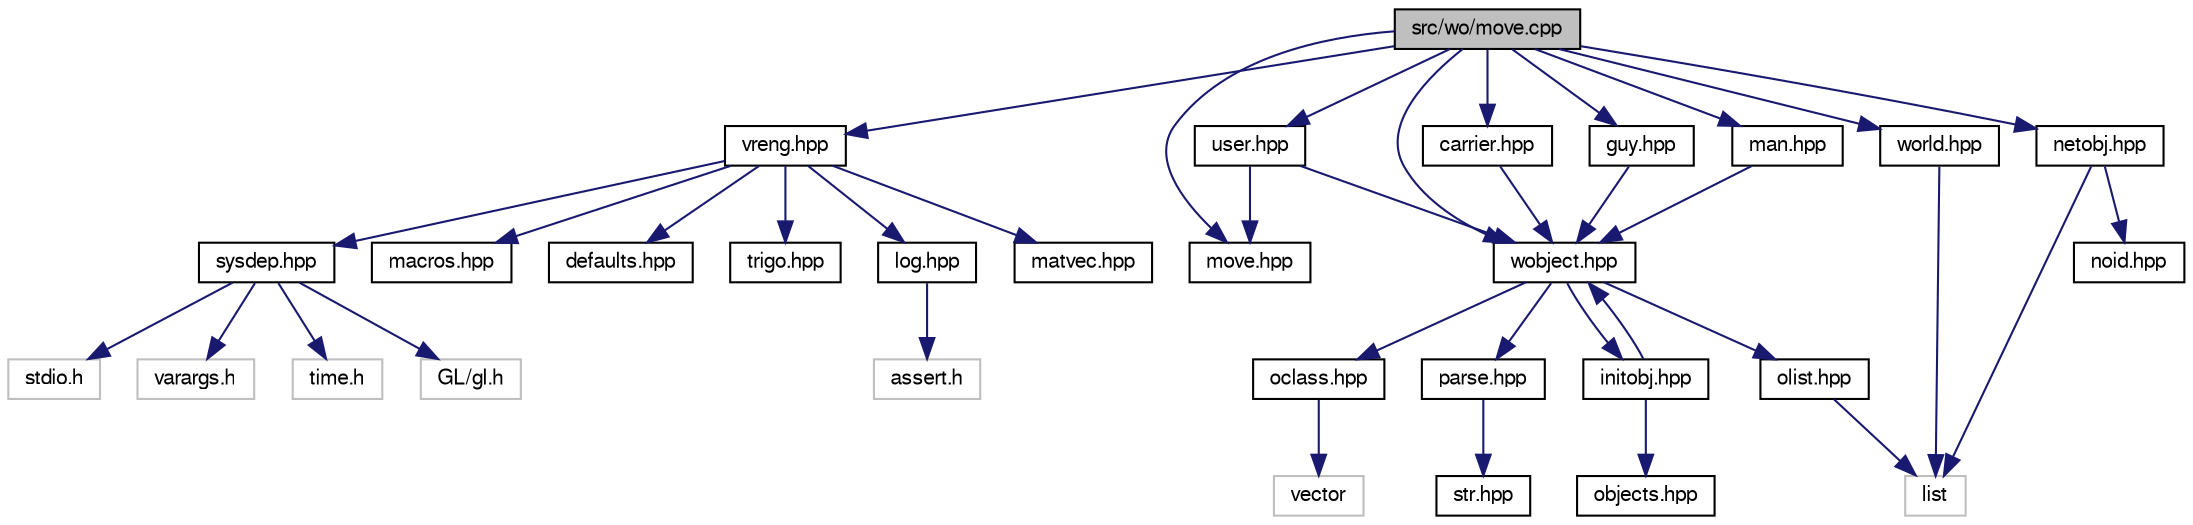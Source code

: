 digraph "src/wo/move.cpp"
{
 // LATEX_PDF_SIZE
  bgcolor="transparent";
  edge [fontname="FreeSans",fontsize="10",labelfontname="FreeSans",labelfontsize="10"];
  node [fontname="FreeSans",fontsize="10",shape=record];
  Node1 [label="src/wo/move.cpp",height=0.2,width=0.4,color="black", fillcolor="grey75", style="filled", fontcolor="black",tooltip=" "];
  Node1 -> Node2 [color="midnightblue",fontsize="10",style="solid",fontname="FreeSans"];
  Node2 [label="vreng.hpp",height=0.2,width=0.4,color="black",URL="$a00143.html",tooltip=" "];
  Node2 -> Node3 [color="midnightblue",fontsize="10",style="solid",fontname="FreeSans"];
  Node3 [label="sysdep.hpp",height=0.2,width=0.4,color="black",URL="$a00182.html",tooltip=" "];
  Node3 -> Node4 [color="midnightblue",fontsize="10",style="solid",fontname="FreeSans"];
  Node4 [label="stdio.h",height=0.2,width=0.4,color="grey75",tooltip=" "];
  Node3 -> Node5 [color="midnightblue",fontsize="10",style="solid",fontname="FreeSans"];
  Node5 [label="varargs.h",height=0.2,width=0.4,color="grey75",tooltip=" "];
  Node3 -> Node6 [color="midnightblue",fontsize="10",style="solid",fontname="FreeSans"];
  Node6 [label="time.h",height=0.2,width=0.4,color="grey75",tooltip=" "];
  Node3 -> Node7 [color="midnightblue",fontsize="10",style="solid",fontname="FreeSans"];
  Node7 [label="GL/gl.h",height=0.2,width=0.4,color="grey75",tooltip=" "];
  Node2 -> Node8 [color="midnightblue",fontsize="10",style="solid",fontname="FreeSans"];
  Node8 [label="macros.hpp",height=0.2,width=0.4,color="black",URL="$a00047.html",tooltip=" "];
  Node2 -> Node9 [color="midnightblue",fontsize="10",style="solid",fontname="FreeSans"];
  Node9 [label="defaults.hpp",height=0.2,width=0.4,color="black",URL="$a00014.html",tooltip=" "];
  Node2 -> Node10 [color="midnightblue",fontsize="10",style="solid",fontname="FreeSans"];
  Node10 [label="trigo.hpp",height=0.2,width=0.4,color="black",URL="$a00119.html",tooltip=" "];
  Node2 -> Node11 [color="midnightblue",fontsize="10",style="solid",fontname="FreeSans"];
  Node11 [label="log.hpp",height=0.2,width=0.4,color="black",URL="$a00044.html",tooltip=" "];
  Node11 -> Node12 [color="midnightblue",fontsize="10",style="solid",fontname="FreeSans"];
  Node12 [label="assert.h",height=0.2,width=0.4,color="grey75",tooltip=" "];
  Node2 -> Node13 [color="midnightblue",fontsize="10",style="solid",fontname="FreeSans"];
  Node13 [label="matvec.hpp",height=0.2,width=0.4,color="black",URL="$a00053.html",tooltip=" "];
  Node1 -> Node14 [color="midnightblue",fontsize="10",style="solid",fontname="FreeSans"];
  Node14 [label="wobject.hpp",height=0.2,width=0.4,color="black",URL="$a00866.html",tooltip=" "];
  Node14 -> Node15 [color="midnightblue",fontsize="10",style="solid",fontname="FreeSans"];
  Node15 [label="oclass.hpp",height=0.2,width=0.4,color="black",URL="$a00626.html",tooltip=" "];
  Node15 -> Node16 [color="midnightblue",fontsize="10",style="solid",fontname="FreeSans"];
  Node16 [label="vector",height=0.2,width=0.4,color="grey75",tooltip=" "];
  Node14 -> Node17 [color="midnightblue",fontsize="10",style="solid",fontname="FreeSans"];
  Node17 [label="olist.hpp",height=0.2,width=0.4,color="black",URL="$a00632.html",tooltip=" "];
  Node17 -> Node18 [color="midnightblue",fontsize="10",style="solid",fontname="FreeSans"];
  Node18 [label="list",height=0.2,width=0.4,color="grey75",tooltip=" "];
  Node14 -> Node19 [color="midnightblue",fontsize="10",style="solid",fontname="FreeSans"];
  Node19 [label="parse.hpp",height=0.2,width=0.4,color="black",URL="$a00638.html",tooltip=" "];
  Node19 -> Node20 [color="midnightblue",fontsize="10",style="solid",fontname="FreeSans"];
  Node20 [label="str.hpp",height=0.2,width=0.4,color="black",URL="$a00179.html",tooltip=" "];
  Node14 -> Node21 [color="midnightblue",fontsize="10",style="solid",fontname="FreeSans"];
  Node21 [label="initobj.hpp",height=0.2,width=0.4,color="black",URL="$a00554.html",tooltip=" "];
  Node21 -> Node22 [color="midnightblue",fontsize="10",style="solid",fontname="FreeSans"];
  Node22 [label="objects.hpp",height=0.2,width=0.4,color="black",URL="$a00620.html",tooltip=" "];
  Node21 -> Node14 [color="midnightblue",fontsize="10",style="solid",fontname="FreeSans"];
  Node1 -> Node23 [color="midnightblue",fontsize="10",style="solid",fontname="FreeSans"];
  Node23 [label="move.hpp",height=0.2,width=0.4,color="black",URL="$a00596.html",tooltip=" "];
  Node1 -> Node24 [color="midnightblue",fontsize="10",style="solid",fontname="FreeSans"];
  Node24 [label="world.hpp",height=0.2,width=0.4,color="black",URL="$a00149.html",tooltip=" "];
  Node24 -> Node18 [color="midnightblue",fontsize="10",style="solid",fontname="FreeSans"];
  Node1 -> Node25 [color="midnightblue",fontsize="10",style="solid",fontname="FreeSans"];
  Node25 [label="user.hpp",height=0.2,width=0.4,color="black",URL="$a00788.html",tooltip=" "];
  Node25 -> Node14 [color="midnightblue",fontsize="10",style="solid",fontname="FreeSans"];
  Node25 -> Node23 [color="midnightblue",fontsize="10",style="solid",fontname="FreeSans"];
  Node1 -> Node26 [color="midnightblue",fontsize="10",style="solid",fontname="FreeSans"];
  Node26 [label="carrier.hpp",height=0.2,width=0.4,color="black",URL="$a00353.html",tooltip=" "];
  Node26 -> Node14 [color="midnightblue",fontsize="10",style="solid",fontname="FreeSans"];
  Node1 -> Node27 [color="midnightblue",fontsize="10",style="solid",fontname="FreeSans"];
  Node27 [label="netobj.hpp",height=0.2,width=0.4,color="black",URL="$a00884.html",tooltip=" "];
  Node27 -> Node28 [color="midnightblue",fontsize="10",style="solid",fontname="FreeSans"];
  Node28 [label="noid.hpp",height=0.2,width=0.4,color="black",URL="$a00896.html",tooltip=" "];
  Node27 -> Node18 [color="midnightblue",fontsize="10",style="solid",fontname="FreeSans"];
  Node1 -> Node29 [color="midnightblue",fontsize="10",style="solid",fontname="FreeSans"];
  Node29 [label="guy.hpp",height=0.2,width=0.4,color="black",URL="$a00512.html",tooltip=" "];
  Node29 -> Node14 [color="midnightblue",fontsize="10",style="solid",fontname="FreeSans"];
  Node1 -> Node30 [color="midnightblue",fontsize="10",style="solid",fontname="FreeSans"];
  Node30 [label="man.hpp",height=0.2,width=0.4,color="black",URL="$a01184.html",tooltip=" "];
  Node30 -> Node14 [color="midnightblue",fontsize="10",style="solid",fontname="FreeSans"];
}
